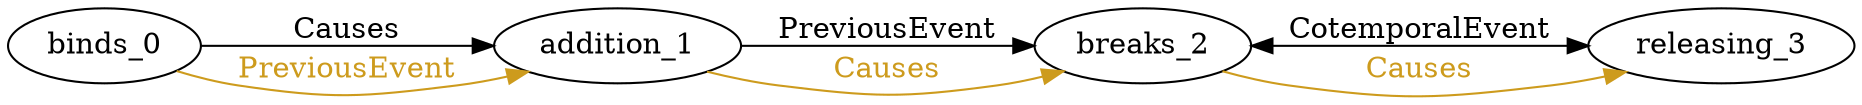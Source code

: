 digraph finite_state_machine { 
	rankdir=LR;
	size="50,50";
node0 [label = "binds_0"]
node1 [label = "addition_1"]
node2 [label = "breaks_2"]
node3 [label = "releasing_3"]
node0 -> node1 [ label = "Causes" fontcolor="black"  color = "Black"];
node0 -> node1 [ label = "PreviousEvent" fontcolor="goldenrod3"  color = "goldenrod3"];
node1 -> node2 [ label = "PreviousEvent" fontcolor="black"  color = "Black"];
node1 -> node2 [ label = "Causes" fontcolor="goldenrod3"  color = "goldenrod3"];
node2 -> node3 [ label = "CotemporalEvent" fontcolor="black" dir = "both" color = "Black"];
node2 -> node3 [ label = "Causes" fontcolor="goldenrod3"  color = "goldenrod3"];
}